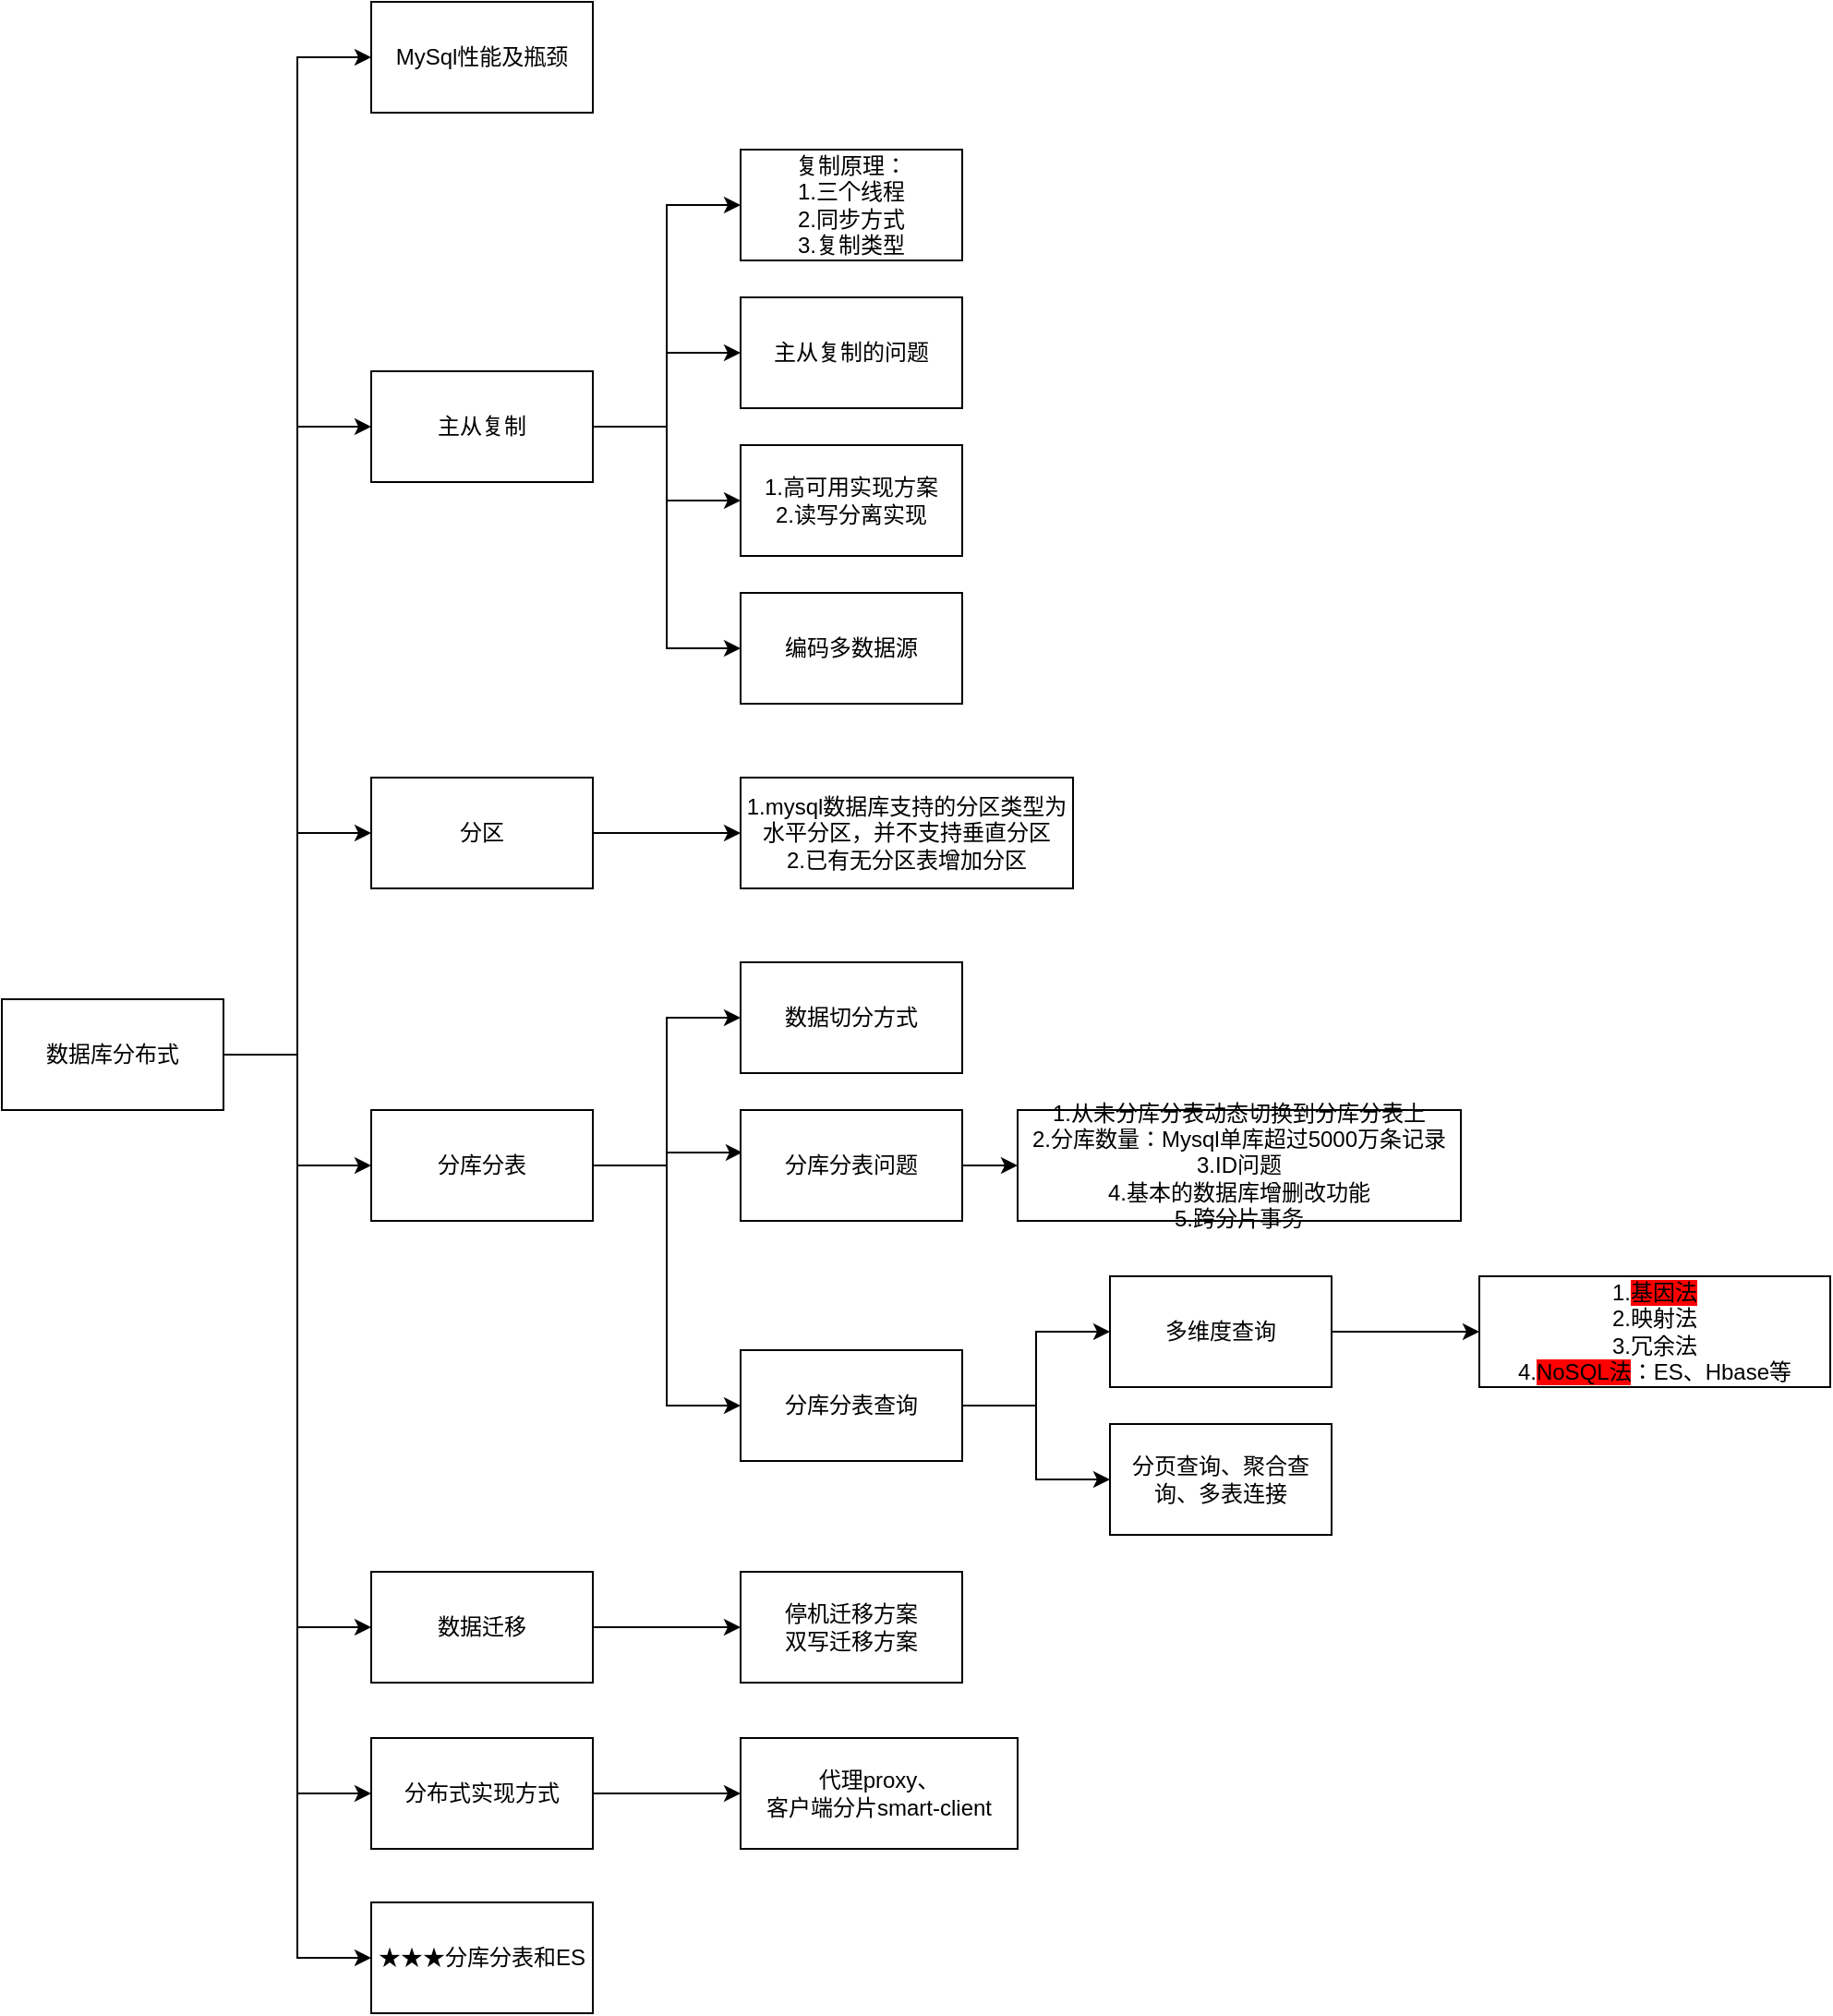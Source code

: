 <mxfile version="20.8.16" type="device"><diagram name="第 1 页" id="9qSOmLdFqSY6o_RUL84G"><mxGraphModel dx="876" dy="828" grid="1" gridSize="10" guides="1" tooltips="1" connect="1" arrows="1" fold="1" page="1" pageScale="1" pageWidth="827" pageHeight="1169" math="0" shadow="0"><root><mxCell id="0"/><mxCell id="1" parent="0"/><mxCell id="IenSbk5PM1yaowfglLsW-3" value="" style="edgeStyle=orthogonalEdgeStyle;rounded=0;orthogonalLoop=1;jettySize=auto;html=1;entryX=0;entryY=0.5;entryDx=0;entryDy=0;" edge="1" parent="1" source="IenSbk5PM1yaowfglLsW-1" target="IenSbk5PM1yaowfglLsW-2"><mxGeometry relative="1" as="geometry"/></mxCell><mxCell id="IenSbk5PM1yaowfglLsW-8" style="edgeStyle=orthogonalEdgeStyle;rounded=0;orthogonalLoop=1;jettySize=auto;html=1;entryX=0;entryY=0.5;entryDx=0;entryDy=0;" edge="1" parent="1" source="IenSbk5PM1yaowfglLsW-1" target="IenSbk5PM1yaowfglLsW-7"><mxGeometry relative="1" as="geometry"/></mxCell><mxCell id="IenSbk5PM1yaowfglLsW-9" style="edgeStyle=orthogonalEdgeStyle;rounded=0;orthogonalLoop=1;jettySize=auto;html=1;entryX=0;entryY=0.5;entryDx=0;entryDy=0;" edge="1" parent="1" source="IenSbk5PM1yaowfglLsW-1" target="IenSbk5PM1yaowfglLsW-6"><mxGeometry relative="1" as="geometry"/></mxCell><mxCell id="IenSbk5PM1yaowfglLsW-10" style="edgeStyle=orthogonalEdgeStyle;rounded=0;orthogonalLoop=1;jettySize=auto;html=1;entryX=0;entryY=0.5;entryDx=0;entryDy=0;" edge="1" parent="1" source="IenSbk5PM1yaowfglLsW-1" target="IenSbk5PM1yaowfglLsW-5"><mxGeometry relative="1" as="geometry"/></mxCell><mxCell id="IenSbk5PM1yaowfglLsW-11" style="edgeStyle=orthogonalEdgeStyle;rounded=0;orthogonalLoop=1;jettySize=auto;html=1;entryX=0;entryY=0.5;entryDx=0;entryDy=0;" edge="1" parent="1" source="IenSbk5PM1yaowfglLsW-1" target="IenSbk5PM1yaowfglLsW-4"><mxGeometry relative="1" as="geometry"/></mxCell><mxCell id="IenSbk5PM1yaowfglLsW-13" style="edgeStyle=orthogonalEdgeStyle;rounded=0;orthogonalLoop=1;jettySize=auto;html=1;entryX=0;entryY=0.5;entryDx=0;entryDy=0;" edge="1" parent="1" source="IenSbk5PM1yaowfglLsW-1" target="IenSbk5PM1yaowfglLsW-12"><mxGeometry relative="1" as="geometry"/></mxCell><mxCell id="IenSbk5PM1yaowfglLsW-47" style="edgeStyle=orthogonalEdgeStyle;rounded=0;orthogonalLoop=1;jettySize=auto;html=1;entryX=0;entryY=0.5;entryDx=0;entryDy=0;" edge="1" parent="1" source="IenSbk5PM1yaowfglLsW-1" target="IenSbk5PM1yaowfglLsW-46"><mxGeometry relative="1" as="geometry"/></mxCell><mxCell id="IenSbk5PM1yaowfglLsW-1" value="数据库分布式" style="rounded=0;whiteSpace=wrap;html=1;" vertex="1" parent="1"><mxGeometry x="40" y="620" width="120" height="60" as="geometry"/></mxCell><mxCell id="IenSbk5PM1yaowfglLsW-15" value="" style="edgeStyle=orthogonalEdgeStyle;rounded=0;orthogonalLoop=1;jettySize=auto;html=1;entryX=0;entryY=0.5;entryDx=0;entryDy=0;" edge="1" parent="1" source="IenSbk5PM1yaowfglLsW-2" target="IenSbk5PM1yaowfglLsW-14"><mxGeometry relative="1" as="geometry"/></mxCell><mxCell id="IenSbk5PM1yaowfglLsW-22" style="edgeStyle=orthogonalEdgeStyle;rounded=0;orthogonalLoop=1;jettySize=auto;html=1;entryX=0;entryY=0.5;entryDx=0;entryDy=0;" edge="1" parent="1" source="IenSbk5PM1yaowfglLsW-2" target="IenSbk5PM1yaowfglLsW-21"><mxGeometry relative="1" as="geometry"/></mxCell><mxCell id="IenSbk5PM1yaowfglLsW-23" style="edgeStyle=orthogonalEdgeStyle;rounded=0;orthogonalLoop=1;jettySize=auto;html=1;" edge="1" parent="1" source="IenSbk5PM1yaowfglLsW-2" target="IenSbk5PM1yaowfglLsW-20"><mxGeometry relative="1" as="geometry"/></mxCell><mxCell id="IenSbk5PM1yaowfglLsW-24" style="edgeStyle=orthogonalEdgeStyle;rounded=0;orthogonalLoop=1;jettySize=auto;html=1;entryX=0;entryY=0.5;entryDx=0;entryDy=0;" edge="1" parent="1" source="IenSbk5PM1yaowfglLsW-2" target="IenSbk5PM1yaowfglLsW-19"><mxGeometry relative="1" as="geometry"/></mxCell><mxCell id="IenSbk5PM1yaowfglLsW-2" value="主从复制" style="rounded=0;whiteSpace=wrap;html=1;" vertex="1" parent="1"><mxGeometry x="240" y="280" width="120" height="60" as="geometry"/></mxCell><mxCell id="IenSbk5PM1yaowfglLsW-43" value="" style="edgeStyle=orthogonalEdgeStyle;rounded=0;orthogonalLoop=1;jettySize=auto;html=1;" edge="1" parent="1" source="IenSbk5PM1yaowfglLsW-4" target="IenSbk5PM1yaowfglLsW-42"><mxGeometry relative="1" as="geometry"/></mxCell><mxCell id="IenSbk5PM1yaowfglLsW-4" value="数据迁移" style="rounded=0;whiteSpace=wrap;html=1;" vertex="1" parent="1"><mxGeometry x="240" y="930" width="120" height="60" as="geometry"/></mxCell><mxCell id="IenSbk5PM1yaowfglLsW-28" value="" style="edgeStyle=orthogonalEdgeStyle;rounded=0;orthogonalLoop=1;jettySize=auto;html=1;entryX=0;entryY=0.5;entryDx=0;entryDy=0;" edge="1" parent="1" source="IenSbk5PM1yaowfglLsW-5" target="IenSbk5PM1yaowfglLsW-27"><mxGeometry relative="1" as="geometry"/></mxCell><mxCell id="IenSbk5PM1yaowfglLsW-31" style="edgeStyle=orthogonalEdgeStyle;rounded=0;orthogonalLoop=1;jettySize=auto;html=1;entryX=0.008;entryY=0.383;entryDx=0;entryDy=0;entryPerimeter=0;" edge="1" parent="1" source="IenSbk5PM1yaowfglLsW-5" target="IenSbk5PM1yaowfglLsW-33"><mxGeometry relative="1" as="geometry"/></mxCell><mxCell id="IenSbk5PM1yaowfglLsW-32" style="edgeStyle=orthogonalEdgeStyle;rounded=0;orthogonalLoop=1;jettySize=auto;html=1;entryX=0;entryY=0.5;entryDx=0;entryDy=0;" edge="1" parent="1" source="IenSbk5PM1yaowfglLsW-5" target="IenSbk5PM1yaowfglLsW-30"><mxGeometry relative="1" as="geometry"/></mxCell><mxCell id="IenSbk5PM1yaowfglLsW-5" value="分库分表" style="rounded=0;whiteSpace=wrap;html=1;" vertex="1" parent="1"><mxGeometry x="240" y="680" width="120" height="60" as="geometry"/></mxCell><mxCell id="IenSbk5PM1yaowfglLsW-26" value="" style="edgeStyle=orthogonalEdgeStyle;rounded=0;orthogonalLoop=1;jettySize=auto;html=1;" edge="1" parent="1" source="IenSbk5PM1yaowfglLsW-6" target="IenSbk5PM1yaowfglLsW-25"><mxGeometry relative="1" as="geometry"/></mxCell><mxCell id="IenSbk5PM1yaowfglLsW-6" value="分区" style="rounded=0;whiteSpace=wrap;html=1;" vertex="1" parent="1"><mxGeometry x="240" y="500" width="120" height="60" as="geometry"/></mxCell><mxCell id="IenSbk5PM1yaowfglLsW-7" value="MySql性能及瓶颈" style="rounded=0;whiteSpace=wrap;html=1;" vertex="1" parent="1"><mxGeometry x="240" y="80" width="120" height="60" as="geometry"/></mxCell><mxCell id="IenSbk5PM1yaowfglLsW-45" value="" style="edgeStyle=orthogonalEdgeStyle;rounded=0;orthogonalLoop=1;jettySize=auto;html=1;" edge="1" parent="1" source="IenSbk5PM1yaowfglLsW-12" target="IenSbk5PM1yaowfglLsW-44"><mxGeometry relative="1" as="geometry"/></mxCell><mxCell id="IenSbk5PM1yaowfglLsW-12" value="分布式实现方式" style="rounded=0;whiteSpace=wrap;html=1;" vertex="1" parent="1"><mxGeometry x="240" y="1020" width="120" height="60" as="geometry"/></mxCell><mxCell id="IenSbk5PM1yaowfglLsW-14" value="&lt;div&gt;复制原理：&lt;br&gt;1.三个线程&lt;/div&gt;&lt;div&gt;2.同步方式&lt;/div&gt;&lt;div&gt;3.复制类型&lt;/div&gt;" style="rounded=0;whiteSpace=wrap;html=1;" vertex="1" parent="1"><mxGeometry x="440" y="160" width="120" height="60" as="geometry"/></mxCell><mxCell id="IenSbk5PM1yaowfglLsW-19" value="编码多数据源" style="rounded=0;whiteSpace=wrap;html=1;" vertex="1" parent="1"><mxGeometry x="440" y="400" width="120" height="60" as="geometry"/></mxCell><mxCell id="IenSbk5PM1yaowfglLsW-20" value="&lt;div&gt;1.高可用实现方案&lt;/div&gt;&lt;div&gt;2.读写分离实现&lt;/div&gt;" style="rounded=0;whiteSpace=wrap;html=1;" vertex="1" parent="1"><mxGeometry x="440" y="320" width="120" height="60" as="geometry"/></mxCell><mxCell id="IenSbk5PM1yaowfglLsW-21" value="主从复制的问题" style="rounded=0;whiteSpace=wrap;html=1;" vertex="1" parent="1"><mxGeometry x="440" y="240" width="120" height="60" as="geometry"/></mxCell><mxCell id="IenSbk5PM1yaowfglLsW-25" value="&lt;div&gt;1.mysql数据库支持的分区类型为水平分区，并不支持垂直分区&lt;/div&gt;&lt;div&gt;2.已有无分区表增加分区&lt;/div&gt;" style="rounded=0;whiteSpace=wrap;html=1;" vertex="1" parent="1"><mxGeometry x="440" y="500" width="180" height="60" as="geometry"/></mxCell><mxCell id="IenSbk5PM1yaowfglLsW-27" value="数据切分方式" style="rounded=0;whiteSpace=wrap;html=1;" vertex="1" parent="1"><mxGeometry x="440" y="600" width="120" height="60" as="geometry"/></mxCell><mxCell id="IenSbk5PM1yaowfglLsW-29" value="&lt;div&gt;1.从未分库分表动态切换到分库分表上&lt;/div&gt;&lt;div&gt;2.分库数量：Mysql单库超过5000万条记录&lt;/div&gt;&lt;div&gt;3.ID问题&lt;/div&gt;&lt;div&gt;4.基本的数据库增删改功能&lt;/div&gt;&lt;div&gt;5.跨分片事务&lt;/div&gt;" style="rounded=0;whiteSpace=wrap;html=1;" vertex="1" parent="1"><mxGeometry x="590" y="680" width="240" height="60" as="geometry"/></mxCell><mxCell id="IenSbk5PM1yaowfglLsW-37" value="" style="edgeStyle=orthogonalEdgeStyle;rounded=0;orthogonalLoop=1;jettySize=auto;html=1;entryX=0;entryY=0.5;entryDx=0;entryDy=0;" edge="1" parent="1" source="IenSbk5PM1yaowfglLsW-30" target="IenSbk5PM1yaowfglLsW-36"><mxGeometry relative="1" as="geometry"/></mxCell><mxCell id="IenSbk5PM1yaowfglLsW-39" style="edgeStyle=orthogonalEdgeStyle;rounded=0;orthogonalLoop=1;jettySize=auto;html=1;entryX=0;entryY=0.5;entryDx=0;entryDy=0;" edge="1" parent="1" source="IenSbk5PM1yaowfglLsW-30" target="IenSbk5PM1yaowfglLsW-38"><mxGeometry relative="1" as="geometry"/></mxCell><mxCell id="IenSbk5PM1yaowfglLsW-30" value="分库分表查询" style="rounded=0;whiteSpace=wrap;html=1;" vertex="1" parent="1"><mxGeometry x="440" y="810" width="120" height="60" as="geometry"/></mxCell><mxCell id="IenSbk5PM1yaowfglLsW-35" value="" style="edgeStyle=orthogonalEdgeStyle;rounded=0;orthogonalLoop=1;jettySize=auto;html=1;" edge="1" parent="1" source="IenSbk5PM1yaowfglLsW-33" target="IenSbk5PM1yaowfglLsW-29"><mxGeometry relative="1" as="geometry"/></mxCell><mxCell id="IenSbk5PM1yaowfglLsW-33" value="分库分表问题" style="rounded=0;whiteSpace=wrap;html=1;" vertex="1" parent="1"><mxGeometry x="440" y="680" width="120" height="60" as="geometry"/></mxCell><mxCell id="IenSbk5PM1yaowfglLsW-41" value="" style="edgeStyle=orthogonalEdgeStyle;rounded=0;orthogonalLoop=1;jettySize=auto;html=1;" edge="1" parent="1" source="IenSbk5PM1yaowfglLsW-36" target="IenSbk5PM1yaowfglLsW-40"><mxGeometry relative="1" as="geometry"/></mxCell><mxCell id="IenSbk5PM1yaowfglLsW-36" value="多维度查询" style="rounded=0;whiteSpace=wrap;html=1;" vertex="1" parent="1"><mxGeometry x="640" y="770" width="120" height="60" as="geometry"/></mxCell><mxCell id="IenSbk5PM1yaowfglLsW-38" value="分页查询、聚合查询、多表连接" style="rounded=0;whiteSpace=wrap;html=1;" vertex="1" parent="1"><mxGeometry x="640" y="850" width="120" height="60" as="geometry"/></mxCell><mxCell id="IenSbk5PM1yaowfglLsW-40" value="&lt;div&gt;1.&lt;span style=&quot;background-color: rgb(255, 0, 0);&quot;&gt;基因法&lt;/span&gt;&lt;/div&gt;&lt;div&gt;2.映射法&lt;/div&gt;&lt;div&gt;3.冗余法&lt;/div&gt;&lt;div&gt;4.&lt;span style=&quot;background-color: rgb(255, 0, 0);&quot;&gt;NoSQL法&lt;/span&gt;：ES、Hbase等&lt;/div&gt;" style="rounded=0;whiteSpace=wrap;html=1;" vertex="1" parent="1"><mxGeometry x="840" y="770" width="190" height="60" as="geometry"/></mxCell><mxCell id="IenSbk5PM1yaowfglLsW-42" value="&lt;div&gt;停机迁移方案&lt;/div&gt;&lt;div&gt;双写迁移方案&lt;/div&gt;" style="rounded=0;whiteSpace=wrap;html=1;" vertex="1" parent="1"><mxGeometry x="440" y="930" width="120" height="60" as="geometry"/></mxCell><mxCell id="IenSbk5PM1yaowfglLsW-44" value="&lt;div&gt;&lt;span style=&quot;background-color: initial;&quot;&gt;代理proxy、&lt;/span&gt;&lt;br&gt;&lt;/div&gt;&lt;div&gt;客户端分片smart-client&lt;/div&gt;" style="rounded=0;whiteSpace=wrap;html=1;" vertex="1" parent="1"><mxGeometry x="440" y="1020" width="150" height="60" as="geometry"/></mxCell><mxCell id="IenSbk5PM1yaowfglLsW-46" value="★★★分库分表和ES" style="rounded=0;whiteSpace=wrap;html=1;" vertex="1" parent="1"><mxGeometry x="240" y="1109" width="120" height="60" as="geometry"/></mxCell></root></mxGraphModel></diagram></mxfile>
